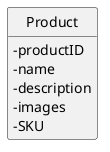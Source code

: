 @startuml
'https://plantuml.com/sequence-diagram

skinparam classAttributeIconSize 0
hide circle
hide methods


class Product {
    - productID
    - name
    - description
    - images
    - SKU
}


@enduml
